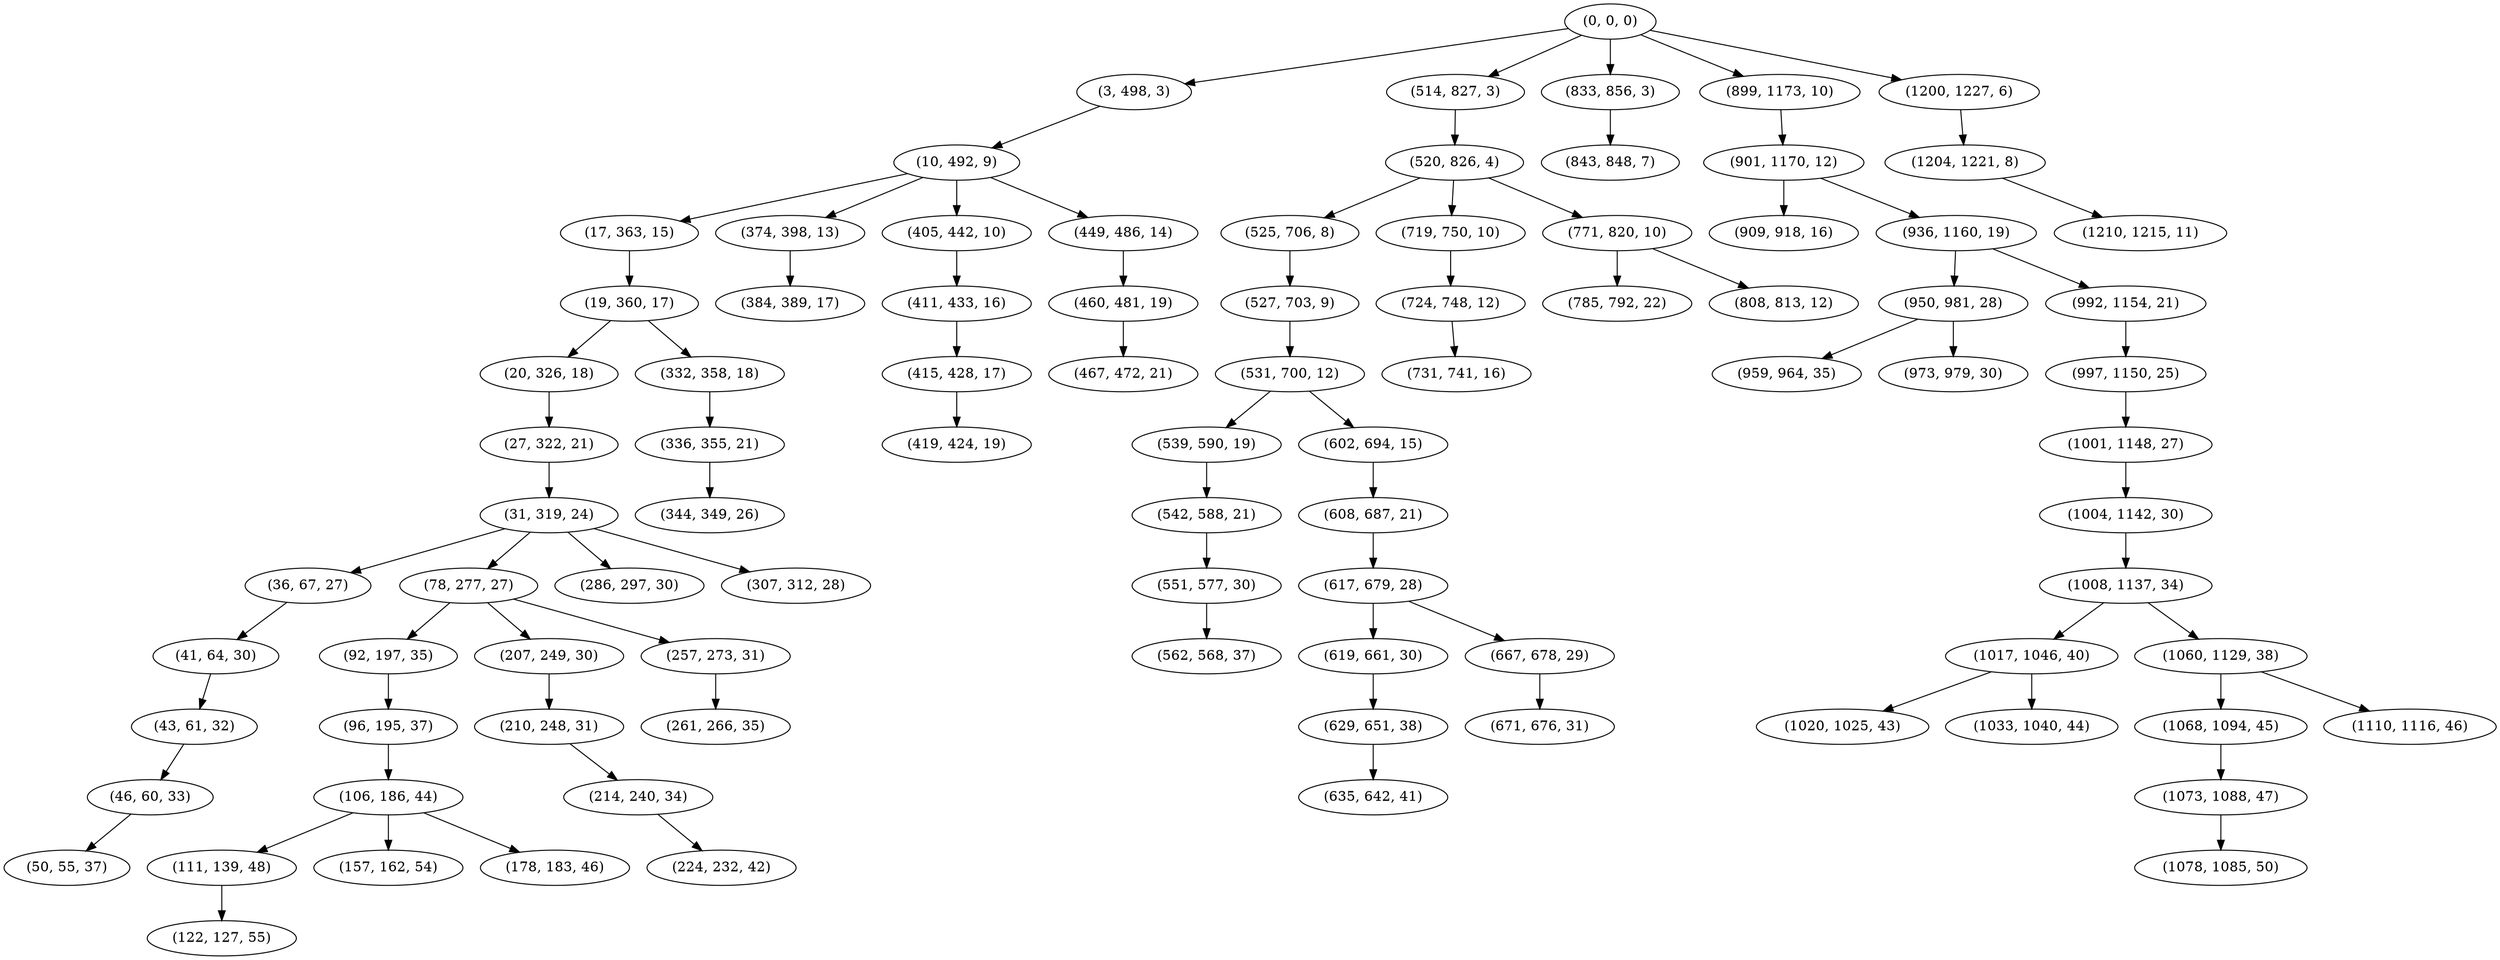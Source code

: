 digraph tree {
    "(0, 0, 0)";
    "(3, 498, 3)";
    "(10, 492, 9)";
    "(17, 363, 15)";
    "(19, 360, 17)";
    "(20, 326, 18)";
    "(27, 322, 21)";
    "(31, 319, 24)";
    "(36, 67, 27)";
    "(41, 64, 30)";
    "(43, 61, 32)";
    "(46, 60, 33)";
    "(50, 55, 37)";
    "(78, 277, 27)";
    "(92, 197, 35)";
    "(96, 195, 37)";
    "(106, 186, 44)";
    "(111, 139, 48)";
    "(122, 127, 55)";
    "(157, 162, 54)";
    "(178, 183, 46)";
    "(207, 249, 30)";
    "(210, 248, 31)";
    "(214, 240, 34)";
    "(224, 232, 42)";
    "(257, 273, 31)";
    "(261, 266, 35)";
    "(286, 297, 30)";
    "(307, 312, 28)";
    "(332, 358, 18)";
    "(336, 355, 21)";
    "(344, 349, 26)";
    "(374, 398, 13)";
    "(384, 389, 17)";
    "(405, 442, 10)";
    "(411, 433, 16)";
    "(415, 428, 17)";
    "(419, 424, 19)";
    "(449, 486, 14)";
    "(460, 481, 19)";
    "(467, 472, 21)";
    "(514, 827, 3)";
    "(520, 826, 4)";
    "(525, 706, 8)";
    "(527, 703, 9)";
    "(531, 700, 12)";
    "(539, 590, 19)";
    "(542, 588, 21)";
    "(551, 577, 30)";
    "(562, 568, 37)";
    "(602, 694, 15)";
    "(608, 687, 21)";
    "(617, 679, 28)";
    "(619, 661, 30)";
    "(629, 651, 38)";
    "(635, 642, 41)";
    "(667, 678, 29)";
    "(671, 676, 31)";
    "(719, 750, 10)";
    "(724, 748, 12)";
    "(731, 741, 16)";
    "(771, 820, 10)";
    "(785, 792, 22)";
    "(808, 813, 12)";
    "(833, 856, 3)";
    "(843, 848, 7)";
    "(899, 1173, 10)";
    "(901, 1170, 12)";
    "(909, 918, 16)";
    "(936, 1160, 19)";
    "(950, 981, 28)";
    "(959, 964, 35)";
    "(973, 979, 30)";
    "(992, 1154, 21)";
    "(997, 1150, 25)";
    "(1001, 1148, 27)";
    "(1004, 1142, 30)";
    "(1008, 1137, 34)";
    "(1017, 1046, 40)";
    "(1020, 1025, 43)";
    "(1033, 1040, 44)";
    "(1060, 1129, 38)";
    "(1068, 1094, 45)";
    "(1073, 1088, 47)";
    "(1078, 1085, 50)";
    "(1110, 1116, 46)";
    "(1200, 1227, 6)";
    "(1204, 1221, 8)";
    "(1210, 1215, 11)";
    "(0, 0, 0)" -> "(3, 498, 3)";
    "(0, 0, 0)" -> "(514, 827, 3)";
    "(0, 0, 0)" -> "(833, 856, 3)";
    "(0, 0, 0)" -> "(899, 1173, 10)";
    "(0, 0, 0)" -> "(1200, 1227, 6)";
    "(3, 498, 3)" -> "(10, 492, 9)";
    "(10, 492, 9)" -> "(17, 363, 15)";
    "(10, 492, 9)" -> "(374, 398, 13)";
    "(10, 492, 9)" -> "(405, 442, 10)";
    "(10, 492, 9)" -> "(449, 486, 14)";
    "(17, 363, 15)" -> "(19, 360, 17)";
    "(19, 360, 17)" -> "(20, 326, 18)";
    "(19, 360, 17)" -> "(332, 358, 18)";
    "(20, 326, 18)" -> "(27, 322, 21)";
    "(27, 322, 21)" -> "(31, 319, 24)";
    "(31, 319, 24)" -> "(36, 67, 27)";
    "(31, 319, 24)" -> "(78, 277, 27)";
    "(31, 319, 24)" -> "(286, 297, 30)";
    "(31, 319, 24)" -> "(307, 312, 28)";
    "(36, 67, 27)" -> "(41, 64, 30)";
    "(41, 64, 30)" -> "(43, 61, 32)";
    "(43, 61, 32)" -> "(46, 60, 33)";
    "(46, 60, 33)" -> "(50, 55, 37)";
    "(78, 277, 27)" -> "(92, 197, 35)";
    "(78, 277, 27)" -> "(207, 249, 30)";
    "(78, 277, 27)" -> "(257, 273, 31)";
    "(92, 197, 35)" -> "(96, 195, 37)";
    "(96, 195, 37)" -> "(106, 186, 44)";
    "(106, 186, 44)" -> "(111, 139, 48)";
    "(106, 186, 44)" -> "(157, 162, 54)";
    "(106, 186, 44)" -> "(178, 183, 46)";
    "(111, 139, 48)" -> "(122, 127, 55)";
    "(207, 249, 30)" -> "(210, 248, 31)";
    "(210, 248, 31)" -> "(214, 240, 34)";
    "(214, 240, 34)" -> "(224, 232, 42)";
    "(257, 273, 31)" -> "(261, 266, 35)";
    "(332, 358, 18)" -> "(336, 355, 21)";
    "(336, 355, 21)" -> "(344, 349, 26)";
    "(374, 398, 13)" -> "(384, 389, 17)";
    "(405, 442, 10)" -> "(411, 433, 16)";
    "(411, 433, 16)" -> "(415, 428, 17)";
    "(415, 428, 17)" -> "(419, 424, 19)";
    "(449, 486, 14)" -> "(460, 481, 19)";
    "(460, 481, 19)" -> "(467, 472, 21)";
    "(514, 827, 3)" -> "(520, 826, 4)";
    "(520, 826, 4)" -> "(525, 706, 8)";
    "(520, 826, 4)" -> "(719, 750, 10)";
    "(520, 826, 4)" -> "(771, 820, 10)";
    "(525, 706, 8)" -> "(527, 703, 9)";
    "(527, 703, 9)" -> "(531, 700, 12)";
    "(531, 700, 12)" -> "(539, 590, 19)";
    "(531, 700, 12)" -> "(602, 694, 15)";
    "(539, 590, 19)" -> "(542, 588, 21)";
    "(542, 588, 21)" -> "(551, 577, 30)";
    "(551, 577, 30)" -> "(562, 568, 37)";
    "(602, 694, 15)" -> "(608, 687, 21)";
    "(608, 687, 21)" -> "(617, 679, 28)";
    "(617, 679, 28)" -> "(619, 661, 30)";
    "(617, 679, 28)" -> "(667, 678, 29)";
    "(619, 661, 30)" -> "(629, 651, 38)";
    "(629, 651, 38)" -> "(635, 642, 41)";
    "(667, 678, 29)" -> "(671, 676, 31)";
    "(719, 750, 10)" -> "(724, 748, 12)";
    "(724, 748, 12)" -> "(731, 741, 16)";
    "(771, 820, 10)" -> "(785, 792, 22)";
    "(771, 820, 10)" -> "(808, 813, 12)";
    "(833, 856, 3)" -> "(843, 848, 7)";
    "(899, 1173, 10)" -> "(901, 1170, 12)";
    "(901, 1170, 12)" -> "(909, 918, 16)";
    "(901, 1170, 12)" -> "(936, 1160, 19)";
    "(936, 1160, 19)" -> "(950, 981, 28)";
    "(936, 1160, 19)" -> "(992, 1154, 21)";
    "(950, 981, 28)" -> "(959, 964, 35)";
    "(950, 981, 28)" -> "(973, 979, 30)";
    "(992, 1154, 21)" -> "(997, 1150, 25)";
    "(997, 1150, 25)" -> "(1001, 1148, 27)";
    "(1001, 1148, 27)" -> "(1004, 1142, 30)";
    "(1004, 1142, 30)" -> "(1008, 1137, 34)";
    "(1008, 1137, 34)" -> "(1017, 1046, 40)";
    "(1008, 1137, 34)" -> "(1060, 1129, 38)";
    "(1017, 1046, 40)" -> "(1020, 1025, 43)";
    "(1017, 1046, 40)" -> "(1033, 1040, 44)";
    "(1060, 1129, 38)" -> "(1068, 1094, 45)";
    "(1060, 1129, 38)" -> "(1110, 1116, 46)";
    "(1068, 1094, 45)" -> "(1073, 1088, 47)";
    "(1073, 1088, 47)" -> "(1078, 1085, 50)";
    "(1200, 1227, 6)" -> "(1204, 1221, 8)";
    "(1204, 1221, 8)" -> "(1210, 1215, 11)";
}
